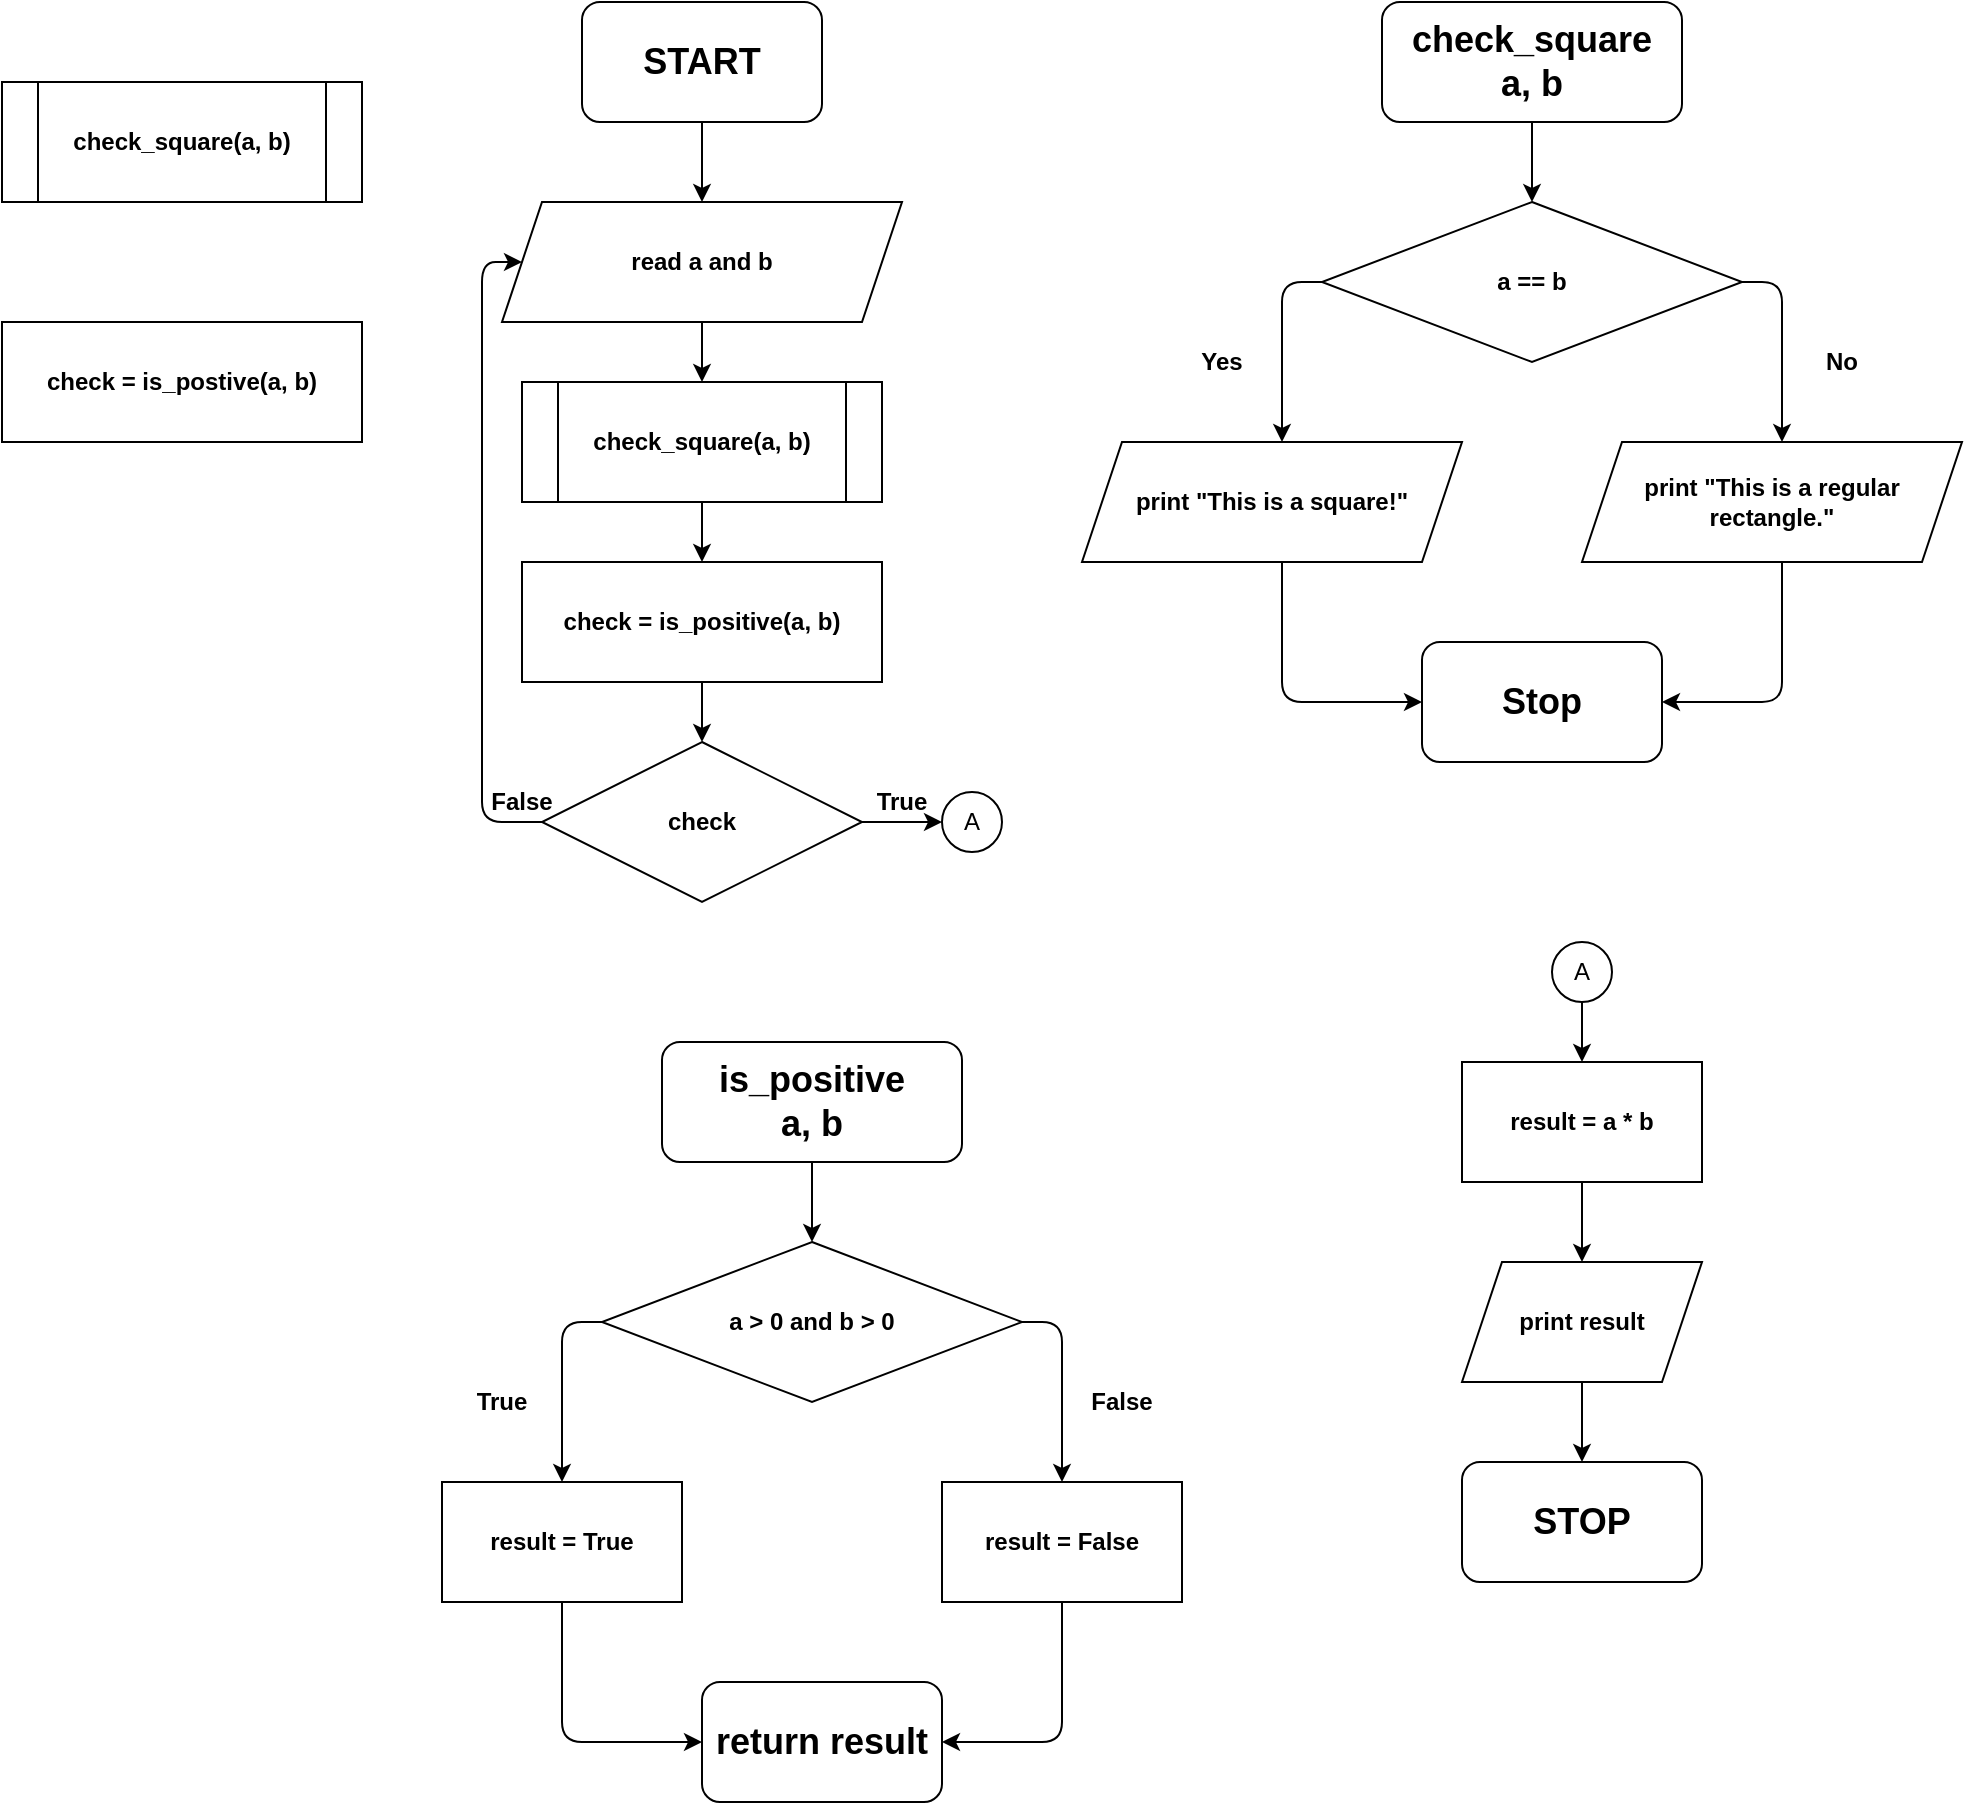 <mxfile version="14.6.13" type="device"><diagram id="q4fnb8oPPCOlkICY_4B3" name="Page-1"><mxGraphModel dx="1929" dy="557" grid="1" gridSize="10" guides="1" tooltips="1" connect="1" arrows="1" fold="1" page="1" pageScale="1" pageWidth="827" pageHeight="1169" math="0" shadow="0"><root><mxCell id="0"/><mxCell id="1" parent="0"/><mxCell id="XFu5LgI2HORxMrTxfded-14" value="&lt;b&gt;&lt;font style=&quot;font-size: 18px&quot;&gt;START&lt;/font&gt;&lt;/b&gt;" style="rounded=1;whiteSpace=wrap;html=1;" parent="1" vertex="1"><mxGeometry x="60" y="40" width="120" height="60" as="geometry"/></mxCell><mxCell id="XFu5LgI2HORxMrTxfded-15" value="" style="endArrow=classic;html=1;exitX=0.5;exitY=1;exitDx=0;exitDy=0;entryX=0.5;entryY=0;entryDx=0;entryDy=0;" parent="1" source="XFu5LgI2HORxMrTxfded-14" target="XFu5LgI2HORxMrTxfded-16" edge="1"><mxGeometry width="50" height="50" relative="1" as="geometry"><mxPoint x="390" y="310" as="sourcePoint"/><mxPoint x="120" y="140" as="targetPoint"/></mxGeometry></mxCell><mxCell id="XFu5LgI2HORxMrTxfded-16" value="&lt;b&gt;read a and b&lt;/b&gt;" style="shape=parallelogram;perimeter=parallelogramPerimeter;whiteSpace=wrap;html=1;fixedSize=1;" parent="1" vertex="1"><mxGeometry x="20" y="140" width="200" height="60" as="geometry"/></mxCell><mxCell id="XFu5LgI2HORxMrTxfded-18" value="" style="endArrow=classic;html=1;exitX=0.5;exitY=1;exitDx=0;exitDy=0;entryX=0.5;entryY=0;entryDx=0;entryDy=0;" parent="1" edge="1"><mxGeometry width="50" height="50" relative="1" as="geometry"><mxPoint x="120" y="200" as="sourcePoint"/><mxPoint x="120" y="230" as="targetPoint"/></mxGeometry></mxCell><mxCell id="XFu5LgI2HORxMrTxfded-26" value="" style="endArrow=classic;html=1;entryX=0.5;entryY=0;entryDx=0;entryDy=0;" parent="1" target="XFu5LgI2HORxMrTxfded-27" edge="1"><mxGeometry width="50" height="50" relative="1" as="geometry"><mxPoint x="560" y="730" as="sourcePoint"/><mxPoint x="690" y="580" as="targetPoint"/></mxGeometry></mxCell><mxCell id="XFu5LgI2HORxMrTxfded-27" value="&lt;span style=&quot;font-size: 18px&quot;&gt;&lt;b&gt;STOP&lt;/b&gt;&lt;/span&gt;" style="rounded=1;whiteSpace=wrap;html=1;" parent="1" vertex="1"><mxGeometry x="500" y="770" width="120" height="60" as="geometry"/></mxCell><mxCell id="XFu5LgI2HORxMrTxfded-29" value="&lt;font&gt;&lt;span style=&quot;font-size: 18px&quot;&gt;&lt;b&gt;is_positive&lt;/b&gt;&lt;/span&gt;&lt;br&gt;&lt;span style=&quot;font-size: 18px&quot;&gt;&lt;b&gt;a, b&lt;/b&gt;&lt;/span&gt;&lt;br&gt;&lt;/font&gt;" style="rounded=1;whiteSpace=wrap;html=1;" parent="1" vertex="1"><mxGeometry x="100" y="560" width="150" height="60" as="geometry"/></mxCell><mxCell id="XFu5LgI2HORxMrTxfded-30" value="" style="endArrow=classic;html=1;exitX=0.5;exitY=1;exitDx=0;exitDy=0;" parent="1" source="XFu5LgI2HORxMrTxfded-29" edge="1"><mxGeometry width="50" height="50" relative="1" as="geometry"><mxPoint x="-80" y="780" as="sourcePoint"/><mxPoint x="175" y="660" as="targetPoint"/></mxGeometry></mxCell><mxCell id="XFu5LgI2HORxMrTxfded-31" value="&lt;b&gt;a &amp;gt; 0 and b &amp;gt; 0&lt;/b&gt;" style="rhombus;whiteSpace=wrap;html=1;" parent="1" vertex="1"><mxGeometry x="70" y="660" width="210" height="80" as="geometry"/></mxCell><mxCell id="XFu5LgI2HORxMrTxfded-32" value="" style="endArrow=classic;html=1;exitX=0;exitY=0.5;exitDx=0;exitDy=0;" parent="1" source="XFu5LgI2HORxMrTxfded-31" edge="1"><mxGeometry width="50" height="50" relative="1" as="geometry"><mxPoint x="-80" y="780" as="sourcePoint"/><mxPoint x="50" y="780" as="targetPoint"/><Array as="points"><mxPoint x="50" y="700"/></Array></mxGeometry></mxCell><mxCell id="XFu5LgI2HORxMrTxfded-33" value="" style="endArrow=classic;html=1;exitX=1;exitY=0.5;exitDx=0;exitDy=0;" parent="1" source="XFu5LgI2HORxMrTxfded-31" edge="1"><mxGeometry width="50" height="50" relative="1" as="geometry"><mxPoint x="-80" y="780" as="sourcePoint"/><mxPoint x="300" y="780" as="targetPoint"/><Array as="points"><mxPoint x="300" y="700"/></Array></mxGeometry></mxCell><mxCell id="XFu5LgI2HORxMrTxfded-34" value="&lt;b&gt;result = True&lt;/b&gt;" style="rounded=0;whiteSpace=wrap;html=1;" parent="1" vertex="1"><mxGeometry x="-10" y="780" width="120" height="60" as="geometry"/></mxCell><mxCell id="XFu5LgI2HORxMrTxfded-35" value="&lt;b&gt;result = False&lt;/b&gt;" style="rounded=0;whiteSpace=wrap;html=1;" parent="1" vertex="1"><mxGeometry x="240" y="780" width="120" height="60" as="geometry"/></mxCell><mxCell id="XFu5LgI2HORxMrTxfded-37" value="&lt;b&gt;True&lt;/b&gt;" style="text;html=1;strokeColor=none;fillColor=none;align=center;verticalAlign=middle;whiteSpace=wrap;rounded=0;" parent="1" vertex="1"><mxGeometry y="730" width="40" height="20" as="geometry"/></mxCell><mxCell id="XFu5LgI2HORxMrTxfded-38" value="&lt;b&gt;False&lt;/b&gt;" style="text;html=1;strokeColor=none;fillColor=none;align=center;verticalAlign=middle;whiteSpace=wrap;rounded=0;" parent="1" vertex="1"><mxGeometry x="310" y="730" width="40" height="20" as="geometry"/></mxCell><mxCell id="XFu5LgI2HORxMrTxfded-39" value="&lt;b&gt;&lt;font style=&quot;font-size: 18px&quot;&gt;return result&lt;/font&gt;&lt;/b&gt;" style="rounded=1;whiteSpace=wrap;html=1;" parent="1" vertex="1"><mxGeometry x="120" y="880" width="120" height="60" as="geometry"/></mxCell><mxCell id="XFu5LgI2HORxMrTxfded-40" value="" style="endArrow=classic;html=1;exitX=0.5;exitY=1;exitDx=0;exitDy=0;entryX=0;entryY=0.5;entryDx=0;entryDy=0;" parent="1" source="XFu5LgI2HORxMrTxfded-34" target="XFu5LgI2HORxMrTxfded-39" edge="1"><mxGeometry width="50" height="50" relative="1" as="geometry"><mxPoint x="-80" y="780" as="sourcePoint"/><mxPoint x="-30" y="730" as="targetPoint"/><Array as="points"><mxPoint x="50" y="910"/></Array></mxGeometry></mxCell><mxCell id="XFu5LgI2HORxMrTxfded-41" value="" style="endArrow=classic;html=1;exitX=0.5;exitY=1;exitDx=0;exitDy=0;entryX=1;entryY=0.5;entryDx=0;entryDy=0;" parent="1" source="XFu5LgI2HORxMrTxfded-35" target="XFu5LgI2HORxMrTxfded-39" edge="1"><mxGeometry width="50" height="50" relative="1" as="geometry"><mxPoint x="-80" y="780" as="sourcePoint"/><mxPoint x="-30" y="730" as="targetPoint"/><Array as="points"><mxPoint x="300" y="910"/></Array></mxGeometry></mxCell><mxCell id="XFu5LgI2HORxMrTxfded-45" value="&lt;b&gt;check_square(a, b)&lt;/b&gt;" style="shape=process;whiteSpace=wrap;html=1;backgroundOutline=1;" parent="1" vertex="1"><mxGeometry x="30" y="230" width="180" height="60" as="geometry"/></mxCell><mxCell id="XFu5LgI2HORxMrTxfded-46" value="&lt;font&gt;&lt;font style=&quot;font-size: 18px&quot;&gt;&lt;b&gt;check_square&lt;/b&gt;&lt;br&gt;&lt;b&gt;a, b&lt;/b&gt;&lt;/font&gt;&lt;br&gt;&lt;/font&gt;" style="rounded=1;whiteSpace=wrap;html=1;" parent="1" vertex="1"><mxGeometry x="460" y="40" width="150" height="60" as="geometry"/></mxCell><mxCell id="XFu5LgI2HORxMrTxfded-47" value="" style="endArrow=classic;html=1;exitX=0.5;exitY=1;exitDx=0;exitDy=0;" parent="1" source="XFu5LgI2HORxMrTxfded-46" edge="1"><mxGeometry width="50" height="50" relative="1" as="geometry"><mxPoint x="280" y="260" as="sourcePoint"/><mxPoint x="535" y="140" as="targetPoint"/></mxGeometry></mxCell><mxCell id="XFu5LgI2HORxMrTxfded-48" value="&lt;b&gt;a == b&lt;/b&gt;" style="rhombus;whiteSpace=wrap;html=1;" parent="1" vertex="1"><mxGeometry x="430" y="140" width="210" height="80" as="geometry"/></mxCell><mxCell id="XFu5LgI2HORxMrTxfded-49" value="" style="endArrow=classic;html=1;exitX=0;exitY=0.5;exitDx=0;exitDy=0;" parent="1" source="XFu5LgI2HORxMrTxfded-48" edge="1"><mxGeometry width="50" height="50" relative="1" as="geometry"><mxPoint x="280" y="260" as="sourcePoint"/><mxPoint x="410" y="260" as="targetPoint"/><Array as="points"><mxPoint x="410" y="180"/></Array></mxGeometry></mxCell><mxCell id="XFu5LgI2HORxMrTxfded-50" value="" style="endArrow=classic;html=1;exitX=1;exitY=0.5;exitDx=0;exitDy=0;" parent="1" source="XFu5LgI2HORxMrTxfded-48" edge="1"><mxGeometry width="50" height="50" relative="1" as="geometry"><mxPoint x="280" y="260" as="sourcePoint"/><mxPoint x="660" y="260" as="targetPoint"/><Array as="points"><mxPoint x="660" y="180"/></Array></mxGeometry></mxCell><mxCell id="XFu5LgI2HORxMrTxfded-53" value="&lt;b&gt;Yes&lt;/b&gt;" style="text;html=1;strokeColor=none;fillColor=none;align=center;verticalAlign=middle;whiteSpace=wrap;rounded=0;" parent="1" vertex="1"><mxGeometry x="360" y="210" width="40" height="20" as="geometry"/></mxCell><mxCell id="XFu5LgI2HORxMrTxfded-54" value="&lt;b&gt;No&lt;/b&gt;" style="text;html=1;strokeColor=none;fillColor=none;align=center;verticalAlign=middle;whiteSpace=wrap;rounded=0;" parent="1" vertex="1"><mxGeometry x="670" y="210" width="40" height="20" as="geometry"/></mxCell><mxCell id="XFu5LgI2HORxMrTxfded-55" value="&lt;b&gt;&lt;font style=&quot;font-size: 18px&quot;&gt;Stop&lt;/font&gt;&lt;/b&gt;" style="rounded=1;whiteSpace=wrap;html=1;" parent="1" vertex="1"><mxGeometry x="480" y="360" width="120" height="60" as="geometry"/></mxCell><mxCell id="XFu5LgI2HORxMrTxfded-56" value="" style="endArrow=classic;html=1;exitX=0.5;exitY=1;exitDx=0;exitDy=0;entryX=0;entryY=0.5;entryDx=0;entryDy=0;" parent="1" target="XFu5LgI2HORxMrTxfded-55" edge="1"><mxGeometry width="50" height="50" relative="1" as="geometry"><mxPoint x="410" y="320" as="sourcePoint"/><mxPoint x="330" y="210" as="targetPoint"/><Array as="points"><mxPoint x="410" y="390"/></Array></mxGeometry></mxCell><mxCell id="XFu5LgI2HORxMrTxfded-57" value="" style="endArrow=classic;html=1;exitX=0.5;exitY=1;exitDx=0;exitDy=0;entryX=1;entryY=0.5;entryDx=0;entryDy=0;" parent="1" target="XFu5LgI2HORxMrTxfded-55" edge="1"><mxGeometry width="50" height="50" relative="1" as="geometry"><mxPoint x="660" y="320" as="sourcePoint"/><mxPoint x="330" y="210" as="targetPoint"/><Array as="points"><mxPoint x="660" y="390"/></Array></mxGeometry></mxCell><mxCell id="XFu5LgI2HORxMrTxfded-58" value="&lt;b&gt;print &quot;This is a square!&quot;&lt;/b&gt;" style="shape=parallelogram;perimeter=parallelogramPerimeter;whiteSpace=wrap;html=1;fixedSize=1;" parent="1" vertex="1"><mxGeometry x="310" y="260" width="190" height="60" as="geometry"/></mxCell><mxCell id="XFu5LgI2HORxMrTxfded-59" value="&lt;b&gt;print &quot;This is a regular rectangle.&quot;&lt;/b&gt;" style="shape=parallelogram;perimeter=parallelogramPerimeter;whiteSpace=wrap;html=1;fixedSize=1;" parent="1" vertex="1"><mxGeometry x="560" y="260" width="190" height="60" as="geometry"/></mxCell><mxCell id="XFu5LgI2HORxMrTxfded-60" value="" style="endArrow=classic;html=1;exitX=0.5;exitY=1;exitDx=0;exitDy=0;" parent="1" source="XFu5LgI2HORxMrTxfded-45" edge="1"><mxGeometry width="50" height="50" relative="1" as="geometry"><mxPoint x="250" y="420" as="sourcePoint"/><mxPoint x="120" y="320" as="targetPoint"/></mxGeometry></mxCell><mxCell id="XFu5LgI2HORxMrTxfded-61" value="&lt;b&gt;check = is_positive(a, b)&lt;/b&gt;" style="rounded=0;whiteSpace=wrap;html=1;" parent="1" vertex="1"><mxGeometry x="30" y="320" width="180" height="60" as="geometry"/></mxCell><mxCell id="XFu5LgI2HORxMrTxfded-62" value="&lt;b&gt;check&lt;/b&gt;" style="rhombus;whiteSpace=wrap;html=1;" parent="1" vertex="1"><mxGeometry x="40" y="410" width="160" height="80" as="geometry"/></mxCell><mxCell id="XFu5LgI2HORxMrTxfded-63" value="" style="endArrow=classic;html=1;exitX=0.5;exitY=1;exitDx=0;exitDy=0;entryX=0.5;entryY=0;entryDx=0;entryDy=0;" parent="1" source="XFu5LgI2HORxMrTxfded-61" target="XFu5LgI2HORxMrTxfded-62" edge="1"><mxGeometry width="50" height="50" relative="1" as="geometry"><mxPoint x="250" y="320" as="sourcePoint"/><mxPoint x="300" y="270" as="targetPoint"/></mxGeometry></mxCell><mxCell id="XFu5LgI2HORxMrTxfded-64" value="" style="endArrow=classic;html=1;exitX=1;exitY=0.5;exitDx=0;exitDy=0;" parent="1" source="XFu5LgI2HORxMrTxfded-62" target="XFu5LgI2HORxMrTxfded-65" edge="1"><mxGeometry width="50" height="50" relative="1" as="geometry"><mxPoint x="250" y="320" as="sourcePoint"/><mxPoint x="240" y="450" as="targetPoint"/></mxGeometry></mxCell><mxCell id="XFu5LgI2HORxMrTxfded-65" value="A" style="ellipse;whiteSpace=wrap;html=1;aspect=fixed;" parent="1" vertex="1"><mxGeometry x="240" y="435" width="30" height="30" as="geometry"/></mxCell><mxCell id="XFu5LgI2HORxMrTxfded-66" value="&lt;b&gt;True&lt;/b&gt;" style="text;html=1;strokeColor=none;fillColor=none;align=center;verticalAlign=middle;whiteSpace=wrap;rounded=0;" parent="1" vertex="1"><mxGeometry x="200" y="430" width="40" height="20" as="geometry"/></mxCell><mxCell id="XFu5LgI2HORxMrTxfded-67" value="" style="endArrow=classic;html=1;exitX=0;exitY=0.5;exitDx=0;exitDy=0;entryX=0;entryY=0.5;entryDx=0;entryDy=0;" parent="1" source="XFu5LgI2HORxMrTxfded-62" target="XFu5LgI2HORxMrTxfded-16" edge="1"><mxGeometry width="50" height="50" relative="1" as="geometry"><mxPoint x="250" y="420" as="sourcePoint"/><mxPoint x="10" y="170" as="targetPoint"/><Array as="points"><mxPoint x="10" y="450"/><mxPoint x="10" y="170"/></Array></mxGeometry></mxCell><mxCell id="XFu5LgI2HORxMrTxfded-68" value="&lt;b&gt;False&lt;/b&gt;" style="text;html=1;strokeColor=none;fillColor=none;align=center;verticalAlign=middle;whiteSpace=wrap;rounded=0;" parent="1" vertex="1"><mxGeometry x="10" y="430" width="40" height="20" as="geometry"/></mxCell><mxCell id="XFu5LgI2HORxMrTxfded-70" value="&lt;b&gt;print result&lt;/b&gt;" style="shape=parallelogram;perimeter=parallelogramPerimeter;whiteSpace=wrap;html=1;fixedSize=1;" parent="1" vertex="1"><mxGeometry x="500" y="670" width="120" height="60" as="geometry"/></mxCell><mxCell id="XFu5LgI2HORxMrTxfded-71" value="&lt;b&gt;result = a * b&lt;/b&gt;" style="rounded=0;whiteSpace=wrap;html=1;" parent="1" vertex="1"><mxGeometry x="500" y="570" width="120" height="60" as="geometry"/></mxCell><mxCell id="XFu5LgI2HORxMrTxfded-72" value="" style="endArrow=classic;html=1;exitX=0.5;exitY=1;exitDx=0;exitDy=0;entryX=0.5;entryY=0;entryDx=0;entryDy=0;" parent="1" source="XFu5LgI2HORxMrTxfded-71" target="XFu5LgI2HORxMrTxfded-70" edge="1"><mxGeometry width="50" height="50" relative="1" as="geometry"><mxPoint x="120" y="650" as="sourcePoint"/><mxPoint x="170" y="600" as="targetPoint"/></mxGeometry></mxCell><mxCell id="XFu5LgI2HORxMrTxfded-73" value="" style="endArrow=classic;html=1;entryX=0.5;entryY=0;entryDx=0;entryDy=0;" parent="1" target="XFu5LgI2HORxMrTxfded-71" edge="1"><mxGeometry width="50" height="50" relative="1" as="geometry"><mxPoint x="560" y="540" as="sourcePoint"/><mxPoint x="560" y="480" as="targetPoint"/></mxGeometry></mxCell><mxCell id="XFu5LgI2HORxMrTxfded-75" value="A" style="ellipse;whiteSpace=wrap;html=1;aspect=fixed;" parent="1" vertex="1"><mxGeometry x="545" y="510" width="30" height="30" as="geometry"/></mxCell><mxCell id="iPmCRvlNHtFmhIHJCKtC-1" value="&lt;b&gt;check_square(a, b)&lt;/b&gt;" style="shape=process;whiteSpace=wrap;html=1;backgroundOutline=1;" parent="1" vertex="1"><mxGeometry x="-230" y="80" width="180" height="60" as="geometry"/></mxCell><mxCell id="iPmCRvlNHtFmhIHJCKtC-2" value="&lt;b&gt;check = is_postive(a, b)&lt;/b&gt;" style="rounded=0;whiteSpace=wrap;html=1;" parent="1" vertex="1"><mxGeometry x="-230" y="200" width="180" height="60" as="geometry"/></mxCell></root></mxGraphModel></diagram></mxfile>